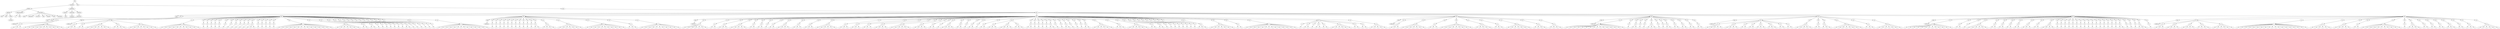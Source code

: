 digraph Tree {
	"t0" [label = "TEI"];
	"t1" [label = "teiHeader"];
	"t2" [label = "fileDesc"];
	"t3" [label = "titleStmt"];
	"t4" [label = "title"];
	"t5" [label = "title"];
	"t6" [label = "author"];
	"t7" [label = "surname"];
	"t8" [label = "publicationStmt"];
	"t9" [label = "p"];
	"t10" [label = "idno"];
	"t11" [label = "sourceDesc"];
	"t12" [label = "genre"];
	"t13" [label = "inspiration"];
	"t14" [label = "structure"];
	"t15" [label = "type"];
	"t16" [label = "periode"];
	"t17" [label = "taille"];
	"t18" [label = "permalien"];
	"t19" [label = "profileDesc"];
	"t20" [label = "creation"];
	"t21" [label = "date"];
	"t22" [label = "langUsage"];
	"t23" [label = "language"];
	"t24" [label = "textClass"];
	"t25" [label = "keywords"];
	"t26" [label = "term"];
	"t27" [label = "text"];
	"t28" [label = "body"];
	"t29" [label = "div1"];
	"t30" [label = "head"];
	"t31" [label = "div2"];
	"t32" [label = "head"];
	"t33" [label = "listPerson"];
	"t34" [label = "sp"];
	"t35" [label = "p"];
	"t36" [label = "s"];
	"t37" [label = "s"];
	"t38" [label = "s"];
	"t39" [label = "p"];
	"t40" [label = "s"];
	"t41" [label = "s"];
	"t42" [label = "s"];
	"t43" [label = "s"];
	"t44" [label = "s"];
	"t45" [label = "s"];
	"t46" [label = "s"];
	"t47" [label = "s"];
	"t48" [label = "s"];
	"t49" [label = "s"];
	"t50" [label = "s"];
	"t51" [label = "div2"];
	"t52" [label = "head"];
	"t53" [label = "listPerson"];
	"t54" [label = "sp"];
	"t55" [label = "p"];
	"t56" [label = "s"];
	"t57" [label = "s"];
	"t58" [label = "s"];
	"t59" [label = "p"];
	"t60" [label = "s"];
	"t61" [label = "s"];
	"t62" [label = "p"];
	"t63" [label = "s"];
	"t64" [label = "s"];
	"t65" [label = "s"];
	"t66" [label = "s"];
	"t67" [label = "s"];
	"t68" [label = "s"];
	"t69" [label = "s"];
	"t70" [label = "p"];
	"t71" [label = "s"];
	"t72" [label = "s"];
	"t73" [label = "s"];
	"t74" [label = "s"];
	"t75" [label = "p"];
	"t76" [label = "s"];
	"t77" [label = "s"];
	"t78" [label = "s"];
	"t79" [label = "s"];
	"t80" [label = "s"];
	"t81" [label = "s"];
	"t82" [label = "s"];
	"t83" [label = "s"];
	"t84" [label = "sp"];
	"t85" [label = "p"];
	"t86" [label = "s"];
	"t87" [label = "s"];
	"t88" [label = "s"];
	"t89" [label = "s"];
	"t90" [label = "s"];
	"t91" [label = "s"];
	"t92" [label = "s"];
	"t93" [label = "s"];
	"t94" [label = "s"];
	"t95" [label = "s"];
	"t96" [label = "s"];
	"t97" [label = "sp"];
	"t98" [label = "p"];
	"t99" [label = "s"];
	"t100" [label = "sp"];
	"t101" [label = "p"];
	"t102" [label = "s"];
	"t103" [label = "sp"];
	"t104" [label = "p"];
	"t105" [label = "s"];
	"t106" [label = "sp"];
	"t107" [label = "p"];
	"t108" [label = "s"];
	"t109" [label = "sp"];
	"t110" [label = "p"];
	"t111" [label = "s"];
	"t112" [label = "sp"];
	"t113" [label = "p"];
	"t114" [label = "s"];
	"t115" [label = "sp"];
	"t116" [label = "p"];
	"t117" [label = "s"];
	"t118" [label = "sp"];
	"t119" [label = "p"];
	"t120" [label = "s"];
	"t121" [label = "sp"];
	"t122" [label = "p"];
	"t123" [label = "s"];
	"t124" [label = "sp"];
	"t125" [label = "p"];
	"t126" [label = "s"];
	"t127" [label = "sp"];
	"t128" [label = "p"];
	"t129" [label = "s"];
	"t130" [label = "sp"];
	"t131" [label = "p"];
	"t132" [label = "s"];
	"t133" [label = "s"];
	"t134" [label = "s"];
	"t135" [label = "sp"];
	"t136" [label = "p"];
	"t137" [label = "s"];
	"t138" [label = "sp"];
	"t139" [label = "p"];
	"t140" [label = "s"];
	"t141" [label = "sp"];
	"t142" [label = "p"];
	"t143" [label = "s"];
	"t144" [label = "sp"];
	"t145" [label = "p"];
	"t146" [label = "s"];
	"t147" [label = "sp"];
	"t148" [label = "p"];
	"t149" [label = "s"];
	"t150" [label = "sp"];
	"t151" [label = "p"];
	"t152" [label = "s"];
	"t153" [label = "s"];
	"t154" [label = "s"];
	"t155" [label = "s"];
	"t156" [label = "s"];
	"t157" [label = "s"];
	"t158" [label = "s"];
	"t159" [label = "s"];
	"t160" [label = "s"];
	"t161" [label = "s"];
	"t162" [label = "s"];
	"t163" [label = "s"];
	"t164" [label = "s"];
	"t165" [label = "s"];
	"t166" [label = "s"];
	"t167" [label = "sp"];
	"t168" [label = "p"];
	"t169" [label = "s"];
	"t170" [label = "s"];
	"t171" [label = "s"];
	"t172" [label = "s"];
	"t173" [label = "s"];
	"t174" [label = "s"];
	"t175" [label = "s"];
	"t176" [label = "sp"];
	"t177" [label = "p"];
	"t178" [label = "s"];
	"t179" [label = "s"];
	"t180" [label = "sp"];
	"t181" [label = "p"];
	"t182" [label = "s"];
	"t183" [label = "s"];
	"t184" [label = "sp"];
	"t185" [label = "p"];
	"t186" [label = "s"];
	"t187" [label = "sp"];
	"t188" [label = "p"];
	"t189" [label = "s"];
	"t190" [label = "sp"];
	"t191" [label = "p"];
	"t192" [label = "s"];
	"t193" [label = "sp"];
	"t194" [label = "p"];
	"t195" [label = "s"];
	"t196" [label = "sp"];
	"t197" [label = "p"];
	"t198" [label = "s"];
	"t199" [label = "sp"];
	"t200" [label = "p"];
	"t201" [label = "s"];
	"t202" [label = "sp"];
	"t203" [label = "p"];
	"t204" [label = "s"];
	"t205" [label = "sp"];
	"t206" [label = "p"];
	"t207" [label = "s"];
	"t208" [label = "s"];
	"t209" [label = "sp"];
	"t210" [label = "p"];
	"t211" [label = "s"];
	"t212" [label = "sp"];
	"t213" [label = "p"];
	"t214" [label = "s"];
	"t215" [label = "sp"];
	"t216" [label = "p"];
	"t217" [label = "s"];
	"t218" [label = "sp"];
	"t219" [label = "p"];
	"t220" [label = "s"];
	"t221" [label = "sp"];
	"t222" [label = "p"];
	"t223" [label = "s"];
	"t224" [label = "sp"];
	"t225" [label = "p"];
	"t226" [label = "s"];
	"t227" [label = "sp"];
	"t228" [label = "p"];
	"t229" [label = "s"];
	"t230" [label = "s"];
	"t231" [label = "s"];
	"t232" [label = "s"];
	"t233" [label = "s"];
	"t234" [label = "s"];
	"t235" [label = "s"];
	"t236" [label = "s"];
	"t237" [label = "s"];
	"t238" [label = "s"];
	"t239" [label = "s"];
	"t240" [label = "s"];
	"t241" [label = "s"];
	"t242" [label = "s"];
	"t243" [label = "div2"];
	"t244" [label = "head"];
	"t245" [label = "listPerson"];
	"t246" [label = "sp"];
	"t247" [label = "p"];
	"t248" [label = "s"];
	"t249" [label = "sp"];
	"t250" [label = "p"];
	"t251" [label = "s"];
	"t252" [label = "sp"];
	"t253" [label = "p"];
	"t254" [label = "s"];
	"t255" [label = "sp"];
	"t256" [label = "p"];
	"t257" [label = "s"];
	"t258" [label = "sp"];
	"t259" [label = "p"];
	"t260" [label = "s"];
	"t261" [label = "sp"];
	"t262" [label = "p"];
	"t263" [label = "s"];
	"t264" [label = "sp"];
	"t265" [label = "p"];
	"t266" [label = "s"];
	"t267" [label = "sp"];
	"t268" [label = "p"];
	"t269" [label = "s"];
	"t270" [label = "sp"];
	"t271" [label = "p"];
	"t272" [label = "s"];
	"t273" [label = "sp"];
	"t274" [label = "p"];
	"t275" [label = "s"];
	"t276" [label = "sp"];
	"t277" [label = "p"];
	"t278" [label = "s"];
	"t279" [label = "sp"];
	"t280" [label = "p"];
	"t281" [label = "s"];
	"t282" [label = "s"];
	"t283" [label = "sp"];
	"t284" [label = "p"];
	"t285" [label = "s"];
	"t286" [label = "s"];
	"t287" [label = "s"];
	"t288" [label = "s"];
	"t289" [label = "sp"];
	"t290" [label = "p"];
	"t291" [label = "s"];
	"t292" [label = "s"];
	"t293" [label = "s"];
	"t294" [label = "s"];
	"t295" [label = "s"];
	"t296" [label = "s"];
	"t297" [label = "s"];
	"t298" [label = "sp"];
	"t299" [label = "p"];
	"t300" [label = "s"];
	"t301" [label = "s"];
	"t302" [label = "s"];
	"t303" [label = "s"];
	"t304" [label = "s"];
	"t305" [label = "s"];
	"t306" [label = "s"];
	"t307" [label = "s"];
	"t308" [label = "s"];
	"t309" [label = "s"];
	"t310" [label = "s"];
	"t311" [label = "sp"];
	"t312" [label = "p"];
	"t313" [label = "s"];
	"t314" [label = "s"];
	"t315" [label = "s"];
	"t316" [label = "sp"];
	"t317" [label = "p"];
	"t318" [label = "s"];
	"t319" [label = "s"];
	"t320" [label = "s"];
	"t321" [label = "s"];
	"t322" [label = "s"];
	"t323" [label = "s"];
	"t324" [label = "s"];
	"t325" [label = "s"];
	"t326" [label = "s"];
	"t327" [label = "s"];
	"t328" [label = "s"];
	"t329" [label = "div2"];
	"t330" [label = "head"];
	"t331" [label = "listPerson"];
	"t332" [label = "sp"];
	"t333" [label = "p"];
	"t334" [label = "s"];
	"t335" [label = "s"];
	"t336" [label = "s"];
	"t337" [label = "s"];
	"t338" [label = "s"];
	"t339" [label = "s"];
	"t340" [label = "s"];
	"t341" [label = "sp"];
	"t342" [label = "p"];
	"t343" [label = "s"];
	"t344" [label = "s"];
	"t345" [label = "sp"];
	"t346" [label = "p"];
	"t347" [label = "s"];
	"t348" [label = "s"];
	"t349" [label = "s"];
	"t350" [label = "sp"];
	"t351" [label = "p"];
	"t352" [label = "s"];
	"t353" [label = "s"];
	"t354" [label = "s"];
	"t355" [label = "s"];
	"t356" [label = "s"];
	"t357" [label = "sp"];
	"t358" [label = "p"];
	"t359" [label = "s"];
	"t360" [label = "s"];
	"t361" [label = "sp"];
	"t362" [label = "p"];
	"t363" [label = "s"];
	"t364" [label = "s"];
	"t365" [label = "sp"];
	"t366" [label = "p"];
	"t367" [label = "s"];
	"t368" [label = "sp"];
	"t369" [label = "p"];
	"t370" [label = "s"];
	"t371" [label = "s"];
	"t372" [label = "sp"];
	"t373" [label = "p"];
	"t374" [label = "s"];
	"t375" [label = "s"];
	"t376" [label = "s"];
	"t377" [label = "s"];
	"t378" [label = "sp"];
	"t379" [label = "p"];
	"t380" [label = "s"];
	"t381" [label = "s"];
	"t382" [label = "s"];
	"t383" [label = "sp"];
	"t384" [label = "p"];
	"t385" [label = "s"];
	"t386" [label = "s"];
	"t387" [label = "s"];
	"t388" [label = "sp"];
	"t389" [label = "p"];
	"t390" [label = "s"];
	"t391" [label = "s"];
	"t392" [label = "s"];
	"t393" [label = "s"];
	"t394" [label = "s"];
	"t395" [label = "s"];
	"t396" [label = "sp"];
	"t397" [label = "p"];
	"t398" [label = "s"];
	"t399" [label = "s"];
	"t400" [label = "s"];
	"t401" [label = "sp"];
	"t402" [label = "p"];
	"t403" [label = "s"];
	"t404" [label = "s"];
	"t405" [label = "s"];
	"t406" [label = "sp"];
	"t407" [label = "p"];
	"t408" [label = "s"];
	"t409" [label = "s"];
	"t410" [label = "s"];
	"t411" [label = "sp"];
	"t412" [label = "p"];
	"t413" [label = "s"];
	"t414" [label = "s"];
	"t415" [label = "s"];
	"t416" [label = "s"];
	"t417" [label = "sp"];
	"t418" [label = "p"];
	"t419" [label = "s"];
	"t420" [label = "s"];
	"t421" [label = "s"];
	"t422" [label = "s"];
	"t423" [label = "s"];
	"t424" [label = "s"];
	"t425" [label = "sp"];
	"t426" [label = "p"];
	"t427" [label = "s"];
	"t428" [label = "s"];
	"t429" [label = "s"];
	"t430" [label = "s"];
	"t431" [label = "sp"];
	"t432" [label = "p"];
	"t433" [label = "s"];
	"t434" [label = "s"];
	"t435" [label = "sp"];
	"t436" [label = "p"];
	"t437" [label = "s"];
	"t438" [label = "sp"];
	"t439" [label = "p"];
	"t440" [label = "s"];
	"t441" [label = "s"];
	"t442" [label = "s"];
	"t443" [label = "s"];
	"t444" [label = "sp"];
	"t445" [label = "p"];
	"t446" [label = "s"];
	"t447" [label = "s"];
	"t448" [label = "sp"];
	"t449" [label = "p"];
	"t450" [label = "s"];
	"t451" [label = "sp"];
	"t452" [label = "p"];
	"t453" [label = "s"];
	"t454" [label = "s"];
	"t455" [label = "sp"];
	"t456" [label = "p"];
	"t457" [label = "s"];
	"t458" [label = "sp"];
	"t459" [label = "p"];
	"t460" [label = "s"];
	"t461" [label = "s"];
	"t462" [label = "sp"];
	"t463" [label = "p"];
	"t464" [label = "s"];
	"t465" [label = "s"];
	"t466" [label = "s"];
	"t467" [label = "p"];
	"t468" [label = "s"];
	"t469" [label = "s"];
	"t470" [label = "s"];
	"t471" [label = "s"];
	"t472" [label = "p"];
	"t473" [label = "s"];
	"t474" [label = "s"];
	"t475" [label = "s"];
	"t476" [label = "sp"];
	"t477" [label = "p"];
	"t478" [label = "s"];
	"t479" [label = "s"];
	"t480" [label = "sp"];
	"t481" [label = "p"];
	"t482" [label = "s"];
	"t483" [label = "sp"];
	"t484" [label = "p"];
	"t485" [label = "s"];
	"t486" [label = "sp"];
	"t487" [label = "p"];
	"t488" [label = "s"];
	"t489" [label = "sp"];
	"t490" [label = "p"];
	"t491" [label = "s"];
	"t492" [label = "sp"];
	"t493" [label = "p"];
	"t494" [label = "s"];
	"t495" [label = "s"];
	"t496" [label = "sp"];
	"t497" [label = "p"];
	"t498" [label = "s"];
	"t499" [label = "sp"];
	"t500" [label = "p"];
	"t501" [label = "s"];
	"t502" [label = "sp"];
	"t503" [label = "p"];
	"t504" [label = "s"];
	"t505" [label = "s"];
	"t506" [label = "sp"];
	"t507" [label = "p"];
	"t508" [label = "s"];
	"t509" [label = "sp"];
	"t510" [label = "p"];
	"t511" [label = "s"];
	"t512" [label = "sp"];
	"t513" [label = "p"];
	"t514" [label = "s"];
	"t515" [label = "sp"];
	"t516" [label = "p"];
	"t517" [label = "s"];
	"t518" [label = "s"];
	"t519" [label = "sp"];
	"t520" [label = "p"];
	"t521" [label = "s"];
	"t522" [label = "s"];
	"t523" [label = "s"];
	"t524" [label = "s"];
	"t525" [label = "s"];
	"t526" [label = "s"];
	"t527" [label = "sp"];
	"t528" [label = "p"];
	"t529" [label = "s"];
	"t530" [label = "s"];
	"t531" [label = "s"];
	"t532" [label = "sp"];
	"t533" [label = "p"];
	"t534" [label = "s"];
	"t535" [label = "s"];
	"t536" [label = "s"];
	"t537" [label = "s"];
	"t538" [label = "s"];
	"t539" [label = "s"];
	"t540" [label = "sp"];
	"t541" [label = "p"];
	"t542" [label = "s"];
	"t543" [label = "s"];
	"t544" [label = "sp"];
	"t545" [label = "p"];
	"t546" [label = "s"];
	"t547" [label = "s"];
	"t548" [label = "sp"];
	"t549" [label = "p"];
	"t550" [label = "s"];
	"t551" [label = "sp"];
	"t552" [label = "p"];
	"t553" [label = "s"];
	"t554" [label = "sp"];
	"t555" [label = "p"];
	"t556" [label = "s"];
	"t557" [label = "sp"];
	"t558" [label = "p"];
	"t559" [label = "s"];
	"t560" [label = "sp"];
	"t561" [label = "p"];
	"t562" [label = "s"];
	"t563" [label = "sp"];
	"t564" [label = "p"];
	"t565" [label = "s"];
	"t566" [label = "sp"];
	"t567" [label = "p"];
	"t568" [label = "s"];
	"t569" [label = "sp"];
	"t570" [label = "p"];
	"t571" [label = "s"];
	"t572" [label = "sp"];
	"t573" [label = "p"];
	"t574" [label = "s"];
	"t575" [label = "s"];
	"t576" [label = "s"];
	"t577" [label = "sp"];
	"t578" [label = "p"];
	"t579" [label = "s"];
	"t580" [label = "s"];
	"t581" [label = "s"];
	"t582" [label = "s"];
	"t583" [label = "s"];
	"t584" [label = "s"];
	"t585" [label = "s"];
	"t586" [label = "sp"];
	"t587" [label = "p"];
	"t588" [label = "s"];
	"t589" [label = "s"];
	"t590" [label = "sp"];
	"t591" [label = "p"];
	"t592" [label = "s"];
	"t593" [label = "s"];
	"t594" [label = "s"];
	"t595" [label = "s"];
	"t596" [label = "s"];
	"t597" [label = "s"];
	"t598" [label = "s"];
	"t599" [label = "s"];
	"t600" [label = "s"];
	"t601" [label = "s"];
	"t602" [label = "s"];
	"t603" [label = "s"];
	"t604" [label = "s"];
	"t605" [label = "s"];
	"t606" [label = "sp"];
	"t607" [label = "p"];
	"t608" [label = "s"];
	"t609" [label = "p"];
	"t610" [label = "s"];
	"t611" [label = "s"];
	"t612" [label = "p"];
	"t613" [label = "s"];
	"t614" [label = "p"];
	"t615" [label = "s"];
	"t616" [label = "s"];
	"t617" [label = "p"];
	"t618" [label = "s"];
	"t619" [label = "s"];
	"t620" [label = "p"];
	"t621" [label = "s"];
	"t622" [label = "s"];
	"t623" [label = "s"];
	"t624" [label = "s"];
	"t625" [label = "s"];
	"t626" [label = "s"];
	"t627" [label = "p"];
	"t628" [label = "s"];
	"t629" [label = "s"];
	"t630" [label = "p"];
	"t631" [label = "s"];
	"t632" [label = "s"];
	"t633" [label = "sp"];
	"t634" [label = "p"];
	"t635" [label = "s"];
	"t636" [label = "s"];
	"t637" [label = "s"];
	"t638" [label = "s"];
	"t639" [label = "s"];
	"t640" [label = "div2"];
	"t641" [label = "head"];
	"t642" [label = "listPerson"];
	"t643" [label = "sp"];
	"t644" [label = "p"];
	"t645" [label = "s"];
	"t646" [label = "s"];
	"t647" [label = "s"];
	"t648" [label = "sp"];
	"t649" [label = "p"];
	"t650" [label = "s"];
	"t651" [label = "s"];
	"t652" [label = "s"];
	"t653" [label = "s"];
	"t654" [label = "s"];
	"t655" [label = "s"];
	"t656" [label = "s"];
	"t657" [label = "sp"];
	"t658" [label = "p"];
	"t659" [label = "s"];
	"t660" [label = "s"];
	"t661" [label = "s"];
	"t662" [label = "sp"];
	"t663" [label = "p"];
	"t664" [label = "s"];
	"t665" [label = "s"];
	"t666" [label = "s"];
	"t667" [label = "s"];
	"t668" [label = "s"];
	"t669" [label = "s"];
	"t670" [label = "s"];
	"t671" [label = "s"];
	"t672" [label = "s"];
	"t673" [label = "sp"];
	"t674" [label = "p"];
	"t675" [label = "s"];
	"t676" [label = "s"];
	"t677" [label = "s"];
	"t678" [label = "s"];
	"t679" [label = "s"];
	"t680" [label = "sp"];
	"t681" [label = "p"];
	"t682" [label = "s"];
	"t683" [label = "s"];
	"t684" [label = "s"];
	"t685" [label = "sp"];
	"t686" [label = "p"];
	"t687" [label = "s"];
	"t688" [label = "s"];
	"t689" [label = "s"];
	"t690" [label = "s"];
	"t691" [label = "s"];
	"t692" [label = "s"];
	"t693" [label = "s"];
	"t694" [label = "sp"];
	"t695" [label = "p"];
	"t696" [label = "s"];
	"t697" [label = "s"];
	"t698" [label = "s"];
	"t699" [label = "s"];
	"t700" [label = "sp"];
	"t701" [label = "p"];
	"t702" [label = "s"];
	"t703" [label = "s"];
	"t704" [label = "s"];
	"t705" [label = "s"];
	"t706" [label = "div2"];
	"t707" [label = "head"];
	"t708" [label = "listPerson"];
	"t709" [label = "sp"];
	"t710" [label = "p"];
	"t711" [label = "s"];
	"t712" [label = "s"];
	"t713" [label = "s"];
	"t714" [label = "s"];
	"t715" [label = "s"];
	"t716" [label = "s"];
	"t717" [label = "s"];
	"t718" [label = "s"];
	"t719" [label = "s"];
	"t720" [label = "s"];
	"t721" [label = "s"];
	"t722" [label = "s"];
	"t723" [label = "s"];
	"t724" [label = "s"];
	"t725" [label = "s"];
	"t726" [label = "s"];
	"t727" [label = "sp"];
	"t728" [label = "p"];
	"t729" [label = "s"];
	"t730" [label = "sp"];
	"t731" [label = "p"];
	"t732" [label = "s"];
	"t733" [label = "s"];
	"t734" [label = "sp"];
	"t735" [label = "p"];
	"t736" [label = "s"];
	"t737" [label = "sp"];
	"t738" [label = "p"];
	"t739" [label = "s"];
	"t740" [label = "sp"];
	"t741" [label = "p"];
	"t742" [label = "s"];
	"t743" [label = "s"];
	"t744" [label = "s"];
	"t745" [label = "sp"];
	"t746" [label = "p"];
	"t747" [label = "s"];
	"t748" [label = "sp"];
	"t749" [label = "p"];
	"t750" [label = "s"];
	"t751" [label = "sp"];
	"t752" [label = "p"];
	"t753" [label = "s"];
	"t754" [label = "s"];
	"t755" [label = "sp"];
	"t756" [label = "p"];
	"t757" [label = "s"];
	"t758" [label = "s"];
	"t759" [label = "sp"];
	"t760" [label = "p"];
	"t761" [label = "s"];
	"t762" [label = "s"];
	"t763" [label = "sp"];
	"t764" [label = "p"];
	"t765" [label = "s"];
	"t766" [label = "s"];
	"t767" [label = "sp"];
	"t768" [label = "p"];
	"t769" [label = "s"];
	"t770" [label = "s"];
	"t771" [label = "div2"];
	"t772" [label = "head"];
	"t773" [label = "listPerson"];
	"t774" [label = "sp"];
	"t775" [label = "p"];
	"t776" [label = "s"];
	"t777" [label = "s"];
	"t778" [label = "s"];
	"t779" [label = "s"];
	"t780" [label = "s"];
	"t781" [label = "p"];
	"t782" [label = "s"];
	"t783" [label = "s"];
	"t784" [label = "s"];
	"t785" [label = "s"];
	"t786" [label = "p"];
	"t787" [label = "s"];
	"t788" [label = "s"];
	"t789" [label = "p"];
	"t790" [label = "s"];
	"t791" [label = "s"];
	"t792" [label = "p"];
	"t793" [label = "s"];
	"t794" [label = "s"];
	"t795" [label = "s"];
	"t796" [label = "p"];
	"t797" [label = "s"];
	"t798" [label = "s"];
	"t799" [label = "s"];
	"t800" [label = "p"];
	"t801" [label = "s"];
	"t802" [label = "s"];
	"t803" [label = "p"];
	"t804" [label = "s"];
	"t805" [label = "s"];
	"t806" [label = "sp"];
	"t807" [label = "p"];
	"t808" [label = "s"];
	"t809" [label = "s"];
	"t810" [label = "s"];
	"t811" [label = "s"];
	"t812" [label = "s"];
	"t813" [label = "sp"];
	"t814" [label = "p"];
	"t815" [label = "s"];
	"t816" [label = "s"];
	"t817" [label = "sp"];
	"t818" [label = "p"];
	"t819" [label = "s"];
	"t820" [label = "s"];
	"t821" [label = "s"];
	"t822" [label = "sp"];
	"t823" [label = "p"];
	"t824" [label = "s"];
	"t825" [label = "s"];
	"t826" [label = "s"];
	"t827" [label = "s"];
	"t828" [label = "s"];
	"t829" [label = "s"];
	"t830" [label = "s"];
	"t831" [label = "s"];
	"t832" [label = "sp"];
	"t833" [label = "p"];
	"t834" [label = "s"];
	"t835" [label = "s"];
	"t836" [label = "s"];
	"t837" [label = "sp"];
	"t838" [label = "p"];
	"t839" [label = "s"];
	"t840" [label = "s"];
	"t841" [label = "s"];
	"t842" [label = "s"];
	"t843" [label = "s"];
	"t844" [label = "s"];
	"t845" [label = "s"];
	"t846" [label = "div2"];
	"t847" [label = "head"];
	"t848" [label = "listPerson"];
	"t849" [label = "sp"];
	"t850" [label = "p"];
	"t851" [label = "s"];
	"t852" [label = "s"];
	"t853" [label = "s"];
	"t854" [label = "s"];
	"t855" [label = "s"];
	"t856" [label = "s"];
	"t857" [label = "s"];
	"t858" [label = "s"];
	"t859" [label = "s"];
	"t860" [label = "s"];
	"t861" [label = "s"];
	"t862" [label = "s"];
	"t863" [label = "s"];
	"t864" [label = "sp"];
	"t865" [label = "p"];
	"t866" [label = "s"];
	"t867" [label = "s"];
	"t868" [label = "sp"];
	"t869" [label = "p"];
	"t870" [label = "s"];
	"t871" [label = "sp"];
	"t872" [label = "p"];
	"t873" [label = "s"];
	"t874" [label = "s"];
	"t875" [label = "s"];
	"t876" [label = "s"];
	"t877" [label = "s"];
	"t878" [label = "s"];
	"t879" [label = "sp"];
	"t880" [label = "p"];
	"t881" [label = "s"];
	"t882" [label = "s"];
	"t883" [label = "sp"];
	"t884" [label = "p"];
	"t885" [label = "s"];
	"t886" [label = "s"];
	"t887" [label = "sp"];
	"t888" [label = "p"];
	"t889" [label = "s"];
	"t890" [label = "s"];
	"t891" [label = "sp"];
	"t892" [label = "p"];
	"t893" [label = "s"];
	"t894" [label = "s"];
	"t895" [label = "sp"];
	"t896" [label = "p"];
	"t897" [label = "s"];
	"t898" [label = "s"];
	"t899" [label = "s"];
	"t900" [label = "sp"];
	"t901" [label = "p"];
	"t902" [label = "s"];
	"t903" [label = "s"];
	"t904" [label = "sp"];
	"t905" [label = "p"];
	"t906" [label = "s"];
	"t907" [label = "s"];
	"t908" [label = "s"];
	"t909" [label = "s"];
	"t910" [label = "sp"];
	"t911" [label = "p"];
	"t912" [label = "s"];
	"t913" [label = "sp"];
	"t914" [label = "p"];
	"t915" [label = "s"];
	"t916" [label = "sp"];
	"t917" [label = "p"];
	"t918" [label = "s"];
	"t919" [label = "sp"];
	"t920" [label = "p"];
	"t921" [label = "s"];
	"t922" [label = "sp"];
	"t923" [label = "p"];
	"t924" [label = "s"];
	"t925" [label = "sp"];
	"t926" [label = "p"];
	"t927" [label = "s"];
	"t928" [label = "sp"];
	"t929" [label = "p"];
	"t930" [label = "s"];
	"t931" [label = "sp"];
	"t932" [label = "p"];
	"t933" [label = "s"];
	"t934" [label = "sp"];
	"t935" [label = "p"];
	"t936" [label = "s"];
	"t937" [label = "sp"];
	"t938" [label = "p"];
	"t939" [label = "s"];
	"t940" [label = "sp"];
	"t941" [label = "p"];
	"t942" [label = "s"];
	"t943" [label = "sp"];
	"t944" [label = "p"];
	"t945" [label = "s"];
	"t946" [label = "sp"];
	"t947" [label = "p"];
	"t948" [label = "s"];
	"t949" [label = "sp"];
	"t950" [label = "p"];
	"t951" [label = "s"];
	"t952" [label = "sp"];
	"t953" [label = "p"];
	"t954" [label = "s"];
	"t955" [label = "sp"];
	"t956" [label = "p"];
	"t957" [label = "s"];
	"t958" [label = "sp"];
	"t959" [label = "p"];
	"t960" [label = "s"];
	"t961" [label = "s"];
	"t962" [label = "sp"];
	"t963" [label = "p"];
	"t964" [label = "s"];
	"t965" [label = "sp"];
	"t966" [label = "p"];
	"t967" [label = "s"];
	"t968" [label = "sp"];
	"t969" [label = "p"];
	"t970" [label = "s"];
	"t971" [label = "sp"];
	"t972" [label = "p"];
	"t973" [label = "s"];
	"t974" [label = "s"];
	"t975" [label = "s"];
	"t976" [label = "sp"];
	"t977" [label = "p"];
	"t978" [label = "s"];
	"t979" [label = "div2"];
	"t980" [label = "head"];
	"t981" [label = "listPerson"];
	"t982" [label = "sp"];
	"t983" [label = "p"];
	"t984" [label = "s"];
	"t985" [label = "s"];
	"t986" [label = "s"];
	"t987" [label = "p"];
	"t988" [label = "s"];
	"t989" [label = "s"];
	"t990" [label = "s"];
	"t991" [label = "s"];
	"t992" [label = "p"];
	"t993" [label = "s"];
	"t994" [label = "s"];
	"t995" [label = "s"];
	"t996" [label = "s"];
	"t997" [label = "p"];
	"t998" [label = "s"];
	"t999" [label = "s"];
	"t1000" [label = "s"];
	"t1001" [label = "s"];
	"t1002" [label = "p"];
	"t1003" [label = "s"];
	"t1004" [label = "s"];
	"t1005" [label = "s"];
	"t1006" [label = "s"];
	"t1007" [label = "s"];
	"t1008" [label = "s"];
	"t1009" [label = "sp"];
	"t1010" [label = "p"];
	"t1011" [label = "s"];
	"t1012" [label = "s"];
	"t1013" [label = "s"];
	"t1014" [label = "s"];
	"t1015" [label = "s"];
	"t1016" [label = "s"];
	"t1017" [label = "s"];
	"t1018" [label = "s"];
	"t1019" [label = "s"];
	"t1020" [label = "s"];
	"t1021" [label = "s"];
	"t1022" [label = "s"];
	"t1023" [label = "s"];
	"t1024" [label = "s"];
	"t1025" [label = "s"];
	"t1026" [label = "s"];
	"t1027" [label = "s"];
	"t1028" [label = "s"];
	"t1029" [label = "s"];
	"t1030" [label = "sp"];
	"t1031" [label = "p"];
	"t1032" [label = "s"];
	"t1033" [label = "s"];
	"t1034" [label = "s"];
	"t1035" [label = "s"];
	"t1036" [label = "s"];
	"t1037" [label = "s"];
	"t1038" [label = "sp"];
	"t1039" [label = "p"];
	"t1040" [label = "s"];
	"t1041" [label = "s"];
	"t1042" [label = "s"];
	"t1043" [label = "s"];
	"t1044" [label = "s"];
	"t1045" [label = "sp"];
	"t1046" [label = "p"];
	"t1047" [label = "s"];
	"t1048" [label = "s"];
	"t1049" [label = "sp"];
	"t1050" [label = "p"];
	"t1051" [label = "s"];
	"t1052" [label = "s"];
	"t1053" [label = "s"];
	"t1054" [label = "s"];
	"t1055" [label = "s"];
	"t1056" [label = "s"];
	"t1057" [label = "s"];
	"t1058" [label = "s"];
	"t1059" [label = "s"];
	"t1060" [label = "s"];
	"t1061" [label = "s"];
	"t1062" [label = "sp"];
	"t1063" [label = "p"];
	"t1064" [label = "s"];
	"t1065" [label = "sp"];
	"t1066" [label = "p"];
	"t1067" [label = "s"];
	"t1068" [label = "s"];
	"t1069" [label = "s"];
	"t1070" [label = "s"];
	"t1071" [label = "sp"];
	"t1072" [label = "p"];
	"t1073" [label = "s"];
	"t1074" [label = "s"];
	"t1075" [label = "sp"];
	"t1076" [label = "p"];
	"t1077" [label = "s"];
	"t1078" [label = "s"];
	"t1079" [label = "sp"];
	"t1080" [label = "p"];
	"t1081" [label = "s"];
	"t1082" [label = "s"];
	"t1083" [label = "sp"];
	"t1084" [label = "p"];
	"t1085" [label = "s"];
	"t1086" [label = "s"];
	"t1087" [label = "s"];
	"t1088" [label = "sp"];
	"t1089" [label = "p"];
	"t1090" [label = "s"];
	"t1091" [label = "s"];
	"t1092" [label = "sp"];
	"t1093" [label = "p"];
	"t1094" [label = "s"];
	"t1095" [label = "s"];
	"t1096" [label = "s"];
	"t1097" [label = "sp"];
	"t1098" [label = "p"];
	"t1099" [label = "s"];
	"t1100" [label = "s"];
	"t1101" [label = "s"];
	"t1102" [label = "s"];
	"t1103" [label = "s"];
	"t1104" [label = "s"];
	"t0" -> "t1";
	"t1" -> "t2";
	"t2" -> "t3";
	"t3" -> "t4";
	"t3" -> "t5";
	"t3" -> "t6";
	"t6" -> "t7";
	"t2" -> "t8";
	"t8" -> "t9";
	"t8" -> "t10";
	"t2" -> "t11";
	"t11" -> "t12";
	"t11" -> "t13";
	"t11" -> "t14";
	"t11" -> "t15";
	"t11" -> "t16";
	"t11" -> "t17";
	"t11" -> "t18";
	"t1" -> "t19";
	"t19" -> "t20";
	"t20" -> "t21";
	"t19" -> "t22";
	"t22" -> "t23";
	"t19" -> "t24";
	"t24" -> "t25";
	"t25" -> "t26";
	"t0" -> "t27";
	"t27" -> "t28";
	"t28" -> "t29";
	"t29" -> "t30";
	"t29" -> "t31";
	"t31" -> "t32";
	"t32" -> "t33";
	"t31" -> "t34";
	"t34" -> "t35";
	"t35" -> "t36";
	"t35" -> "t37";
	"t35" -> "t38";
	"t34" -> "t39";
	"t39" -> "t40";
	"t39" -> "t41";
	"t39" -> "t42";
	"t39" -> "t43";
	"t39" -> "t44";
	"t39" -> "t45";
	"t39" -> "t46";
	"t39" -> "t47";
	"t39" -> "t48";
	"t39" -> "t49";
	"t39" -> "t50";
	"t29" -> "t51";
	"t51" -> "t52";
	"t52" -> "t53";
	"t51" -> "t54";
	"t54" -> "t55";
	"t55" -> "t56";
	"t55" -> "t57";
	"t55" -> "t58";
	"t54" -> "t59";
	"t59" -> "t60";
	"t59" -> "t61";
	"t54" -> "t62";
	"t62" -> "t63";
	"t62" -> "t64";
	"t62" -> "t65";
	"t62" -> "t66";
	"t62" -> "t67";
	"t62" -> "t68";
	"t62" -> "t69";
	"t54" -> "t70";
	"t70" -> "t71";
	"t70" -> "t72";
	"t70" -> "t73";
	"t70" -> "t74";
	"t54" -> "t75";
	"t75" -> "t76";
	"t75" -> "t77";
	"t75" -> "t78";
	"t75" -> "t79";
	"t75" -> "t80";
	"t75" -> "t81";
	"t75" -> "t82";
	"t75" -> "t83";
	"t51" -> "t84";
	"t84" -> "t85";
	"t85" -> "t86";
	"t85" -> "t87";
	"t85" -> "t88";
	"t85" -> "t89";
	"t85" -> "t90";
	"t85" -> "t91";
	"t85" -> "t92";
	"t85" -> "t93";
	"t85" -> "t94";
	"t85" -> "t95";
	"t85" -> "t96";
	"t51" -> "t97";
	"t97" -> "t98";
	"t98" -> "t99";
	"t51" -> "t100";
	"t100" -> "t101";
	"t101" -> "t102";
	"t51" -> "t103";
	"t103" -> "t104";
	"t104" -> "t105";
	"t51" -> "t106";
	"t106" -> "t107";
	"t107" -> "t108";
	"t51" -> "t109";
	"t109" -> "t110";
	"t110" -> "t111";
	"t51" -> "t112";
	"t112" -> "t113";
	"t113" -> "t114";
	"t51" -> "t115";
	"t115" -> "t116";
	"t116" -> "t117";
	"t51" -> "t118";
	"t118" -> "t119";
	"t119" -> "t120";
	"t51" -> "t121";
	"t121" -> "t122";
	"t122" -> "t123";
	"t51" -> "t124";
	"t124" -> "t125";
	"t125" -> "t126";
	"t51" -> "t127";
	"t127" -> "t128";
	"t128" -> "t129";
	"t51" -> "t130";
	"t130" -> "t131";
	"t131" -> "t132";
	"t131" -> "t133";
	"t131" -> "t134";
	"t51" -> "t135";
	"t135" -> "t136";
	"t136" -> "t137";
	"t51" -> "t138";
	"t138" -> "t139";
	"t139" -> "t140";
	"t51" -> "t141";
	"t141" -> "t142";
	"t142" -> "t143";
	"t51" -> "t144";
	"t144" -> "t145";
	"t145" -> "t146";
	"t51" -> "t147";
	"t147" -> "t148";
	"t148" -> "t149";
	"t51" -> "t150";
	"t150" -> "t151";
	"t151" -> "t152";
	"t151" -> "t153";
	"t151" -> "t154";
	"t151" -> "t155";
	"t151" -> "t156";
	"t151" -> "t157";
	"t151" -> "t158";
	"t151" -> "t159";
	"t151" -> "t160";
	"t151" -> "t161";
	"t151" -> "t162";
	"t151" -> "t163";
	"t151" -> "t164";
	"t151" -> "t165";
	"t151" -> "t166";
	"t51" -> "t167";
	"t167" -> "t168";
	"t168" -> "t169";
	"t168" -> "t170";
	"t168" -> "t171";
	"t168" -> "t172";
	"t168" -> "t173";
	"t168" -> "t174";
	"t168" -> "t175";
	"t51" -> "t176";
	"t176" -> "t177";
	"t177" -> "t178";
	"t177" -> "t179";
	"t51" -> "t180";
	"t180" -> "t181";
	"t181" -> "t182";
	"t181" -> "t183";
	"t51" -> "t184";
	"t184" -> "t185";
	"t185" -> "t186";
	"t51" -> "t187";
	"t187" -> "t188";
	"t188" -> "t189";
	"t51" -> "t190";
	"t190" -> "t191";
	"t191" -> "t192";
	"t51" -> "t193";
	"t193" -> "t194";
	"t194" -> "t195";
	"t51" -> "t196";
	"t196" -> "t197";
	"t197" -> "t198";
	"t51" -> "t199";
	"t199" -> "t200";
	"t200" -> "t201";
	"t51" -> "t202";
	"t202" -> "t203";
	"t203" -> "t204";
	"t51" -> "t205";
	"t205" -> "t206";
	"t206" -> "t207";
	"t206" -> "t208";
	"t51" -> "t209";
	"t209" -> "t210";
	"t210" -> "t211";
	"t51" -> "t212";
	"t212" -> "t213";
	"t213" -> "t214";
	"t51" -> "t215";
	"t215" -> "t216";
	"t216" -> "t217";
	"t51" -> "t218";
	"t218" -> "t219";
	"t219" -> "t220";
	"t51" -> "t221";
	"t221" -> "t222";
	"t222" -> "t223";
	"t51" -> "t224";
	"t224" -> "t225";
	"t225" -> "t226";
	"t51" -> "t227";
	"t227" -> "t228";
	"t228" -> "t229";
	"t228" -> "t230";
	"t228" -> "t231";
	"t228" -> "t232";
	"t228" -> "t233";
	"t228" -> "t234";
	"t228" -> "t235";
	"t228" -> "t236";
	"t228" -> "t237";
	"t228" -> "t238";
	"t228" -> "t239";
	"t228" -> "t240";
	"t228" -> "t241";
	"t228" -> "t242";
	"t29" -> "t243";
	"t243" -> "t244";
	"t244" -> "t245";
	"t243" -> "t246";
	"t246" -> "t247";
	"t247" -> "t248";
	"t243" -> "t249";
	"t249" -> "t250";
	"t250" -> "t251";
	"t243" -> "t252";
	"t252" -> "t253";
	"t253" -> "t254";
	"t243" -> "t255";
	"t255" -> "t256";
	"t256" -> "t257";
	"t243" -> "t258";
	"t258" -> "t259";
	"t259" -> "t260";
	"t243" -> "t261";
	"t261" -> "t262";
	"t262" -> "t263";
	"t243" -> "t264";
	"t264" -> "t265";
	"t265" -> "t266";
	"t243" -> "t267";
	"t267" -> "t268";
	"t268" -> "t269";
	"t243" -> "t270";
	"t270" -> "t271";
	"t271" -> "t272";
	"t243" -> "t273";
	"t273" -> "t274";
	"t274" -> "t275";
	"t243" -> "t276";
	"t276" -> "t277";
	"t277" -> "t278";
	"t243" -> "t279";
	"t279" -> "t280";
	"t280" -> "t281";
	"t280" -> "t282";
	"t243" -> "t283";
	"t283" -> "t284";
	"t284" -> "t285";
	"t284" -> "t286";
	"t284" -> "t287";
	"t284" -> "t288";
	"t243" -> "t289";
	"t289" -> "t290";
	"t290" -> "t291";
	"t290" -> "t292";
	"t290" -> "t293";
	"t290" -> "t294";
	"t290" -> "t295";
	"t290" -> "t296";
	"t290" -> "t297";
	"t243" -> "t298";
	"t298" -> "t299";
	"t299" -> "t300";
	"t299" -> "t301";
	"t299" -> "t302";
	"t299" -> "t303";
	"t299" -> "t304";
	"t299" -> "t305";
	"t299" -> "t306";
	"t299" -> "t307";
	"t299" -> "t308";
	"t299" -> "t309";
	"t299" -> "t310";
	"t243" -> "t311";
	"t311" -> "t312";
	"t312" -> "t313";
	"t312" -> "t314";
	"t312" -> "t315";
	"t243" -> "t316";
	"t316" -> "t317";
	"t317" -> "t318";
	"t317" -> "t319";
	"t317" -> "t320";
	"t317" -> "t321";
	"t317" -> "t322";
	"t317" -> "t323";
	"t317" -> "t324";
	"t317" -> "t325";
	"t317" -> "t326";
	"t317" -> "t327";
	"t317" -> "t328";
	"t29" -> "t329";
	"t329" -> "t330";
	"t330" -> "t331";
	"t329" -> "t332";
	"t332" -> "t333";
	"t333" -> "t334";
	"t333" -> "t335";
	"t333" -> "t336";
	"t333" -> "t337";
	"t333" -> "t338";
	"t333" -> "t339";
	"t333" -> "t340";
	"t329" -> "t341";
	"t341" -> "t342";
	"t342" -> "t343";
	"t342" -> "t344";
	"t329" -> "t345";
	"t345" -> "t346";
	"t346" -> "t347";
	"t346" -> "t348";
	"t346" -> "t349";
	"t329" -> "t350";
	"t350" -> "t351";
	"t351" -> "t352";
	"t351" -> "t353";
	"t351" -> "t354";
	"t351" -> "t355";
	"t351" -> "t356";
	"t329" -> "t357";
	"t357" -> "t358";
	"t358" -> "t359";
	"t358" -> "t360";
	"t329" -> "t361";
	"t361" -> "t362";
	"t362" -> "t363";
	"t362" -> "t364";
	"t329" -> "t365";
	"t365" -> "t366";
	"t366" -> "t367";
	"t329" -> "t368";
	"t368" -> "t369";
	"t369" -> "t370";
	"t369" -> "t371";
	"t329" -> "t372";
	"t372" -> "t373";
	"t373" -> "t374";
	"t373" -> "t375";
	"t373" -> "t376";
	"t373" -> "t377";
	"t329" -> "t378";
	"t378" -> "t379";
	"t379" -> "t380";
	"t379" -> "t381";
	"t379" -> "t382";
	"t329" -> "t383";
	"t383" -> "t384";
	"t384" -> "t385";
	"t384" -> "t386";
	"t384" -> "t387";
	"t329" -> "t388";
	"t388" -> "t389";
	"t389" -> "t390";
	"t389" -> "t391";
	"t389" -> "t392";
	"t389" -> "t393";
	"t389" -> "t394";
	"t389" -> "t395";
	"t329" -> "t396";
	"t396" -> "t397";
	"t397" -> "t398";
	"t397" -> "t399";
	"t397" -> "t400";
	"t329" -> "t401";
	"t401" -> "t402";
	"t402" -> "t403";
	"t402" -> "t404";
	"t402" -> "t405";
	"t329" -> "t406";
	"t406" -> "t407";
	"t407" -> "t408";
	"t407" -> "t409";
	"t407" -> "t410";
	"t329" -> "t411";
	"t411" -> "t412";
	"t412" -> "t413";
	"t412" -> "t414";
	"t412" -> "t415";
	"t412" -> "t416";
	"t329" -> "t417";
	"t417" -> "t418";
	"t418" -> "t419";
	"t418" -> "t420";
	"t418" -> "t421";
	"t418" -> "t422";
	"t418" -> "t423";
	"t418" -> "t424";
	"t329" -> "t425";
	"t425" -> "t426";
	"t426" -> "t427";
	"t426" -> "t428";
	"t426" -> "t429";
	"t426" -> "t430";
	"t329" -> "t431";
	"t431" -> "t432";
	"t432" -> "t433";
	"t432" -> "t434";
	"t329" -> "t435";
	"t435" -> "t436";
	"t436" -> "t437";
	"t329" -> "t438";
	"t438" -> "t439";
	"t439" -> "t440";
	"t439" -> "t441";
	"t439" -> "t442";
	"t439" -> "t443";
	"t329" -> "t444";
	"t444" -> "t445";
	"t445" -> "t446";
	"t445" -> "t447";
	"t329" -> "t448";
	"t448" -> "t449";
	"t449" -> "t450";
	"t329" -> "t451";
	"t451" -> "t452";
	"t452" -> "t453";
	"t452" -> "t454";
	"t329" -> "t455";
	"t455" -> "t456";
	"t456" -> "t457";
	"t329" -> "t458";
	"t458" -> "t459";
	"t459" -> "t460";
	"t459" -> "t461";
	"t329" -> "t462";
	"t462" -> "t463";
	"t463" -> "t464";
	"t463" -> "t465";
	"t463" -> "t466";
	"t462" -> "t467";
	"t467" -> "t468";
	"t467" -> "t469";
	"t467" -> "t470";
	"t467" -> "t471";
	"t462" -> "t472";
	"t472" -> "t473";
	"t472" -> "t474";
	"t472" -> "t475";
	"t329" -> "t476";
	"t476" -> "t477";
	"t477" -> "t478";
	"t477" -> "t479";
	"t329" -> "t480";
	"t480" -> "t481";
	"t481" -> "t482";
	"t329" -> "t483";
	"t483" -> "t484";
	"t484" -> "t485";
	"t329" -> "t486";
	"t486" -> "t487";
	"t487" -> "t488";
	"t329" -> "t489";
	"t489" -> "t490";
	"t490" -> "t491";
	"t329" -> "t492";
	"t492" -> "t493";
	"t493" -> "t494";
	"t493" -> "t495";
	"t329" -> "t496";
	"t496" -> "t497";
	"t497" -> "t498";
	"t329" -> "t499";
	"t499" -> "t500";
	"t500" -> "t501";
	"t329" -> "t502";
	"t502" -> "t503";
	"t503" -> "t504";
	"t503" -> "t505";
	"t329" -> "t506";
	"t506" -> "t507";
	"t507" -> "t508";
	"t329" -> "t509";
	"t509" -> "t510";
	"t510" -> "t511";
	"t329" -> "t512";
	"t512" -> "t513";
	"t513" -> "t514";
	"t329" -> "t515";
	"t515" -> "t516";
	"t516" -> "t517";
	"t516" -> "t518";
	"t329" -> "t519";
	"t519" -> "t520";
	"t520" -> "t521";
	"t520" -> "t522";
	"t520" -> "t523";
	"t520" -> "t524";
	"t520" -> "t525";
	"t520" -> "t526";
	"t329" -> "t527";
	"t527" -> "t528";
	"t528" -> "t529";
	"t528" -> "t530";
	"t528" -> "t531";
	"t329" -> "t532";
	"t532" -> "t533";
	"t533" -> "t534";
	"t533" -> "t535";
	"t533" -> "t536";
	"t533" -> "t537";
	"t533" -> "t538";
	"t533" -> "t539";
	"t329" -> "t540";
	"t540" -> "t541";
	"t541" -> "t542";
	"t541" -> "t543";
	"t329" -> "t544";
	"t544" -> "t545";
	"t545" -> "t546";
	"t545" -> "t547";
	"t329" -> "t548";
	"t548" -> "t549";
	"t549" -> "t550";
	"t329" -> "t551";
	"t551" -> "t552";
	"t552" -> "t553";
	"t329" -> "t554";
	"t554" -> "t555";
	"t555" -> "t556";
	"t329" -> "t557";
	"t557" -> "t558";
	"t558" -> "t559";
	"t329" -> "t560";
	"t560" -> "t561";
	"t561" -> "t562";
	"t329" -> "t563";
	"t563" -> "t564";
	"t564" -> "t565";
	"t329" -> "t566";
	"t566" -> "t567";
	"t567" -> "t568";
	"t329" -> "t569";
	"t569" -> "t570";
	"t570" -> "t571";
	"t329" -> "t572";
	"t572" -> "t573";
	"t573" -> "t574";
	"t573" -> "t575";
	"t573" -> "t576";
	"t329" -> "t577";
	"t577" -> "t578";
	"t578" -> "t579";
	"t578" -> "t580";
	"t578" -> "t581";
	"t578" -> "t582";
	"t578" -> "t583";
	"t578" -> "t584";
	"t578" -> "t585";
	"t329" -> "t586";
	"t586" -> "t587";
	"t587" -> "t588";
	"t587" -> "t589";
	"t329" -> "t590";
	"t590" -> "t591";
	"t591" -> "t592";
	"t591" -> "t593";
	"t591" -> "t594";
	"t591" -> "t595";
	"t591" -> "t596";
	"t591" -> "t597";
	"t591" -> "t598";
	"t591" -> "t599";
	"t591" -> "t600";
	"t591" -> "t601";
	"t591" -> "t602";
	"t591" -> "t603";
	"t591" -> "t604";
	"t591" -> "t605";
	"t329" -> "t606";
	"t606" -> "t607";
	"t607" -> "t608";
	"t606" -> "t609";
	"t609" -> "t610";
	"t609" -> "t611";
	"t606" -> "t612";
	"t612" -> "t613";
	"t606" -> "t614";
	"t614" -> "t615";
	"t614" -> "t616";
	"t606" -> "t617";
	"t617" -> "t618";
	"t617" -> "t619";
	"t606" -> "t620";
	"t620" -> "t621";
	"t620" -> "t622";
	"t620" -> "t623";
	"t620" -> "t624";
	"t620" -> "t625";
	"t620" -> "t626";
	"t606" -> "t627";
	"t627" -> "t628";
	"t627" -> "t629";
	"t606" -> "t630";
	"t630" -> "t631";
	"t630" -> "t632";
	"t329" -> "t633";
	"t633" -> "t634";
	"t634" -> "t635";
	"t634" -> "t636";
	"t634" -> "t637";
	"t634" -> "t638";
	"t634" -> "t639";
	"t29" -> "t640";
	"t640" -> "t641";
	"t641" -> "t642";
	"t640" -> "t643";
	"t643" -> "t644";
	"t644" -> "t645";
	"t644" -> "t646";
	"t644" -> "t647";
	"t640" -> "t648";
	"t648" -> "t649";
	"t649" -> "t650";
	"t649" -> "t651";
	"t649" -> "t652";
	"t649" -> "t653";
	"t649" -> "t654";
	"t649" -> "t655";
	"t649" -> "t656";
	"t640" -> "t657";
	"t657" -> "t658";
	"t658" -> "t659";
	"t658" -> "t660";
	"t658" -> "t661";
	"t640" -> "t662";
	"t662" -> "t663";
	"t663" -> "t664";
	"t663" -> "t665";
	"t663" -> "t666";
	"t663" -> "t667";
	"t663" -> "t668";
	"t663" -> "t669";
	"t663" -> "t670";
	"t663" -> "t671";
	"t663" -> "t672";
	"t640" -> "t673";
	"t673" -> "t674";
	"t674" -> "t675";
	"t674" -> "t676";
	"t674" -> "t677";
	"t674" -> "t678";
	"t674" -> "t679";
	"t640" -> "t680";
	"t680" -> "t681";
	"t681" -> "t682";
	"t681" -> "t683";
	"t681" -> "t684";
	"t640" -> "t685";
	"t685" -> "t686";
	"t686" -> "t687";
	"t686" -> "t688";
	"t686" -> "t689";
	"t686" -> "t690";
	"t686" -> "t691";
	"t686" -> "t692";
	"t686" -> "t693";
	"t640" -> "t694";
	"t694" -> "t695";
	"t695" -> "t696";
	"t695" -> "t697";
	"t695" -> "t698";
	"t695" -> "t699";
	"t640" -> "t700";
	"t700" -> "t701";
	"t701" -> "t702";
	"t701" -> "t703";
	"t701" -> "t704";
	"t701" -> "t705";
	"t29" -> "t706";
	"t706" -> "t707";
	"t707" -> "t708";
	"t706" -> "t709";
	"t709" -> "t710";
	"t710" -> "t711";
	"t710" -> "t712";
	"t710" -> "t713";
	"t710" -> "t714";
	"t710" -> "t715";
	"t710" -> "t716";
	"t710" -> "t717";
	"t710" -> "t718";
	"t710" -> "t719";
	"t710" -> "t720";
	"t710" -> "t721";
	"t710" -> "t722";
	"t710" -> "t723";
	"t710" -> "t724";
	"t710" -> "t725";
	"t710" -> "t726";
	"t706" -> "t727";
	"t727" -> "t728";
	"t728" -> "t729";
	"t706" -> "t730";
	"t730" -> "t731";
	"t731" -> "t732";
	"t731" -> "t733";
	"t706" -> "t734";
	"t734" -> "t735";
	"t735" -> "t736";
	"t706" -> "t737";
	"t737" -> "t738";
	"t738" -> "t739";
	"t706" -> "t740";
	"t740" -> "t741";
	"t741" -> "t742";
	"t741" -> "t743";
	"t741" -> "t744";
	"t706" -> "t745";
	"t745" -> "t746";
	"t746" -> "t747";
	"t706" -> "t748";
	"t748" -> "t749";
	"t749" -> "t750";
	"t706" -> "t751";
	"t751" -> "t752";
	"t752" -> "t753";
	"t752" -> "t754";
	"t706" -> "t755";
	"t755" -> "t756";
	"t756" -> "t757";
	"t756" -> "t758";
	"t706" -> "t759";
	"t759" -> "t760";
	"t760" -> "t761";
	"t760" -> "t762";
	"t706" -> "t763";
	"t763" -> "t764";
	"t764" -> "t765";
	"t764" -> "t766";
	"t706" -> "t767";
	"t767" -> "t768";
	"t768" -> "t769";
	"t768" -> "t770";
	"t29" -> "t771";
	"t771" -> "t772";
	"t772" -> "t773";
	"t771" -> "t774";
	"t774" -> "t775";
	"t775" -> "t776";
	"t775" -> "t777";
	"t775" -> "t778";
	"t775" -> "t779";
	"t775" -> "t780";
	"t774" -> "t781";
	"t781" -> "t782";
	"t781" -> "t783";
	"t781" -> "t784";
	"t781" -> "t785";
	"t774" -> "t786";
	"t786" -> "t787";
	"t786" -> "t788";
	"t774" -> "t789";
	"t789" -> "t790";
	"t789" -> "t791";
	"t774" -> "t792";
	"t792" -> "t793";
	"t792" -> "t794";
	"t792" -> "t795";
	"t774" -> "t796";
	"t796" -> "t797";
	"t796" -> "t798";
	"t796" -> "t799";
	"t774" -> "t800";
	"t800" -> "t801";
	"t800" -> "t802";
	"t774" -> "t803";
	"t803" -> "t804";
	"t803" -> "t805";
	"t771" -> "t806";
	"t806" -> "t807";
	"t807" -> "t808";
	"t807" -> "t809";
	"t807" -> "t810";
	"t807" -> "t811";
	"t807" -> "t812";
	"t771" -> "t813";
	"t813" -> "t814";
	"t814" -> "t815";
	"t814" -> "t816";
	"t771" -> "t817";
	"t817" -> "t818";
	"t818" -> "t819";
	"t818" -> "t820";
	"t818" -> "t821";
	"t771" -> "t822";
	"t822" -> "t823";
	"t823" -> "t824";
	"t823" -> "t825";
	"t823" -> "t826";
	"t823" -> "t827";
	"t823" -> "t828";
	"t823" -> "t829";
	"t823" -> "t830";
	"t823" -> "t831";
	"t771" -> "t832";
	"t832" -> "t833";
	"t833" -> "t834";
	"t833" -> "t835";
	"t833" -> "t836";
	"t771" -> "t837";
	"t837" -> "t838";
	"t838" -> "t839";
	"t838" -> "t840";
	"t838" -> "t841";
	"t838" -> "t842";
	"t838" -> "t843";
	"t838" -> "t844";
	"t838" -> "t845";
	"t29" -> "t846";
	"t846" -> "t847";
	"t847" -> "t848";
	"t846" -> "t849";
	"t849" -> "t850";
	"t850" -> "t851";
	"t850" -> "t852";
	"t850" -> "t853";
	"t850" -> "t854";
	"t850" -> "t855";
	"t850" -> "t856";
	"t850" -> "t857";
	"t850" -> "t858";
	"t850" -> "t859";
	"t850" -> "t860";
	"t850" -> "t861";
	"t850" -> "t862";
	"t850" -> "t863";
	"t846" -> "t864";
	"t864" -> "t865";
	"t865" -> "t866";
	"t865" -> "t867";
	"t846" -> "t868";
	"t868" -> "t869";
	"t869" -> "t870";
	"t846" -> "t871";
	"t871" -> "t872";
	"t872" -> "t873";
	"t872" -> "t874";
	"t872" -> "t875";
	"t872" -> "t876";
	"t872" -> "t877";
	"t872" -> "t878";
	"t846" -> "t879";
	"t879" -> "t880";
	"t880" -> "t881";
	"t880" -> "t882";
	"t846" -> "t883";
	"t883" -> "t884";
	"t884" -> "t885";
	"t884" -> "t886";
	"t846" -> "t887";
	"t887" -> "t888";
	"t888" -> "t889";
	"t888" -> "t890";
	"t846" -> "t891";
	"t891" -> "t892";
	"t892" -> "t893";
	"t892" -> "t894";
	"t846" -> "t895";
	"t895" -> "t896";
	"t896" -> "t897";
	"t896" -> "t898";
	"t896" -> "t899";
	"t846" -> "t900";
	"t900" -> "t901";
	"t901" -> "t902";
	"t901" -> "t903";
	"t846" -> "t904";
	"t904" -> "t905";
	"t905" -> "t906";
	"t905" -> "t907";
	"t905" -> "t908";
	"t905" -> "t909";
	"t846" -> "t910";
	"t910" -> "t911";
	"t911" -> "t912";
	"t846" -> "t913";
	"t913" -> "t914";
	"t914" -> "t915";
	"t846" -> "t916";
	"t916" -> "t917";
	"t917" -> "t918";
	"t846" -> "t919";
	"t919" -> "t920";
	"t920" -> "t921";
	"t846" -> "t922";
	"t922" -> "t923";
	"t923" -> "t924";
	"t846" -> "t925";
	"t925" -> "t926";
	"t926" -> "t927";
	"t846" -> "t928";
	"t928" -> "t929";
	"t929" -> "t930";
	"t846" -> "t931";
	"t931" -> "t932";
	"t932" -> "t933";
	"t846" -> "t934";
	"t934" -> "t935";
	"t935" -> "t936";
	"t846" -> "t937";
	"t937" -> "t938";
	"t938" -> "t939";
	"t846" -> "t940";
	"t940" -> "t941";
	"t941" -> "t942";
	"t846" -> "t943";
	"t943" -> "t944";
	"t944" -> "t945";
	"t846" -> "t946";
	"t946" -> "t947";
	"t947" -> "t948";
	"t846" -> "t949";
	"t949" -> "t950";
	"t950" -> "t951";
	"t846" -> "t952";
	"t952" -> "t953";
	"t953" -> "t954";
	"t846" -> "t955";
	"t955" -> "t956";
	"t956" -> "t957";
	"t846" -> "t958";
	"t958" -> "t959";
	"t959" -> "t960";
	"t959" -> "t961";
	"t846" -> "t962";
	"t962" -> "t963";
	"t963" -> "t964";
	"t846" -> "t965";
	"t965" -> "t966";
	"t966" -> "t967";
	"t846" -> "t968";
	"t968" -> "t969";
	"t969" -> "t970";
	"t846" -> "t971";
	"t971" -> "t972";
	"t972" -> "t973";
	"t972" -> "t974";
	"t972" -> "t975";
	"t846" -> "t976";
	"t976" -> "t977";
	"t977" -> "t978";
	"t29" -> "t979";
	"t979" -> "t980";
	"t980" -> "t981";
	"t979" -> "t982";
	"t982" -> "t983";
	"t983" -> "t984";
	"t983" -> "t985";
	"t983" -> "t986";
	"t982" -> "t987";
	"t987" -> "t988";
	"t987" -> "t989";
	"t987" -> "t990";
	"t987" -> "t991";
	"t982" -> "t992";
	"t992" -> "t993";
	"t992" -> "t994";
	"t992" -> "t995";
	"t992" -> "t996";
	"t982" -> "t997";
	"t997" -> "t998";
	"t997" -> "t999";
	"t997" -> "t1000";
	"t997" -> "t1001";
	"t982" -> "t1002";
	"t1002" -> "t1003";
	"t1002" -> "t1004";
	"t1002" -> "t1005";
	"t1002" -> "t1006";
	"t1002" -> "t1007";
	"t1002" -> "t1008";
	"t979" -> "t1009";
	"t1009" -> "t1010";
	"t1010" -> "t1011";
	"t1010" -> "t1012";
	"t1010" -> "t1013";
	"t1010" -> "t1014";
	"t1010" -> "t1015";
	"t1010" -> "t1016";
	"t1010" -> "t1017";
	"t1010" -> "t1018";
	"t1010" -> "t1019";
	"t1010" -> "t1020";
	"t1010" -> "t1021";
	"t1010" -> "t1022";
	"t1010" -> "t1023";
	"t1010" -> "t1024";
	"t1010" -> "t1025";
	"t1010" -> "t1026";
	"t1010" -> "t1027";
	"t1010" -> "t1028";
	"t1010" -> "t1029";
	"t979" -> "t1030";
	"t1030" -> "t1031";
	"t1031" -> "t1032";
	"t1031" -> "t1033";
	"t1031" -> "t1034";
	"t1031" -> "t1035";
	"t1031" -> "t1036";
	"t1031" -> "t1037";
	"t979" -> "t1038";
	"t1038" -> "t1039";
	"t1039" -> "t1040";
	"t1039" -> "t1041";
	"t1039" -> "t1042";
	"t1039" -> "t1043";
	"t1039" -> "t1044";
	"t979" -> "t1045";
	"t1045" -> "t1046";
	"t1046" -> "t1047";
	"t1046" -> "t1048";
	"t979" -> "t1049";
	"t1049" -> "t1050";
	"t1050" -> "t1051";
	"t1050" -> "t1052";
	"t1050" -> "t1053";
	"t1050" -> "t1054";
	"t1050" -> "t1055";
	"t1050" -> "t1056";
	"t1050" -> "t1057";
	"t1050" -> "t1058";
	"t1050" -> "t1059";
	"t1050" -> "t1060";
	"t1050" -> "t1061";
	"t979" -> "t1062";
	"t1062" -> "t1063";
	"t1063" -> "t1064";
	"t979" -> "t1065";
	"t1065" -> "t1066";
	"t1066" -> "t1067";
	"t1066" -> "t1068";
	"t1066" -> "t1069";
	"t1066" -> "t1070";
	"t979" -> "t1071";
	"t1071" -> "t1072";
	"t1072" -> "t1073";
	"t1072" -> "t1074";
	"t979" -> "t1075";
	"t1075" -> "t1076";
	"t1076" -> "t1077";
	"t1076" -> "t1078";
	"t979" -> "t1079";
	"t1079" -> "t1080";
	"t1080" -> "t1081";
	"t1080" -> "t1082";
	"t979" -> "t1083";
	"t1083" -> "t1084";
	"t1084" -> "t1085";
	"t1084" -> "t1086";
	"t1084" -> "t1087";
	"t979" -> "t1088";
	"t1088" -> "t1089";
	"t1089" -> "t1090";
	"t1089" -> "t1091";
	"t979" -> "t1092";
	"t1092" -> "t1093";
	"t1093" -> "t1094";
	"t1093" -> "t1095";
	"t1093" -> "t1096";
	"t979" -> "t1097";
	"t1097" -> "t1098";
	"t1098" -> "t1099";
	"t1098" -> "t1100";
	"t1098" -> "t1101";
	"t1098" -> "t1102";
	"t1098" -> "t1103";
	"t1098" -> "t1104";
}
